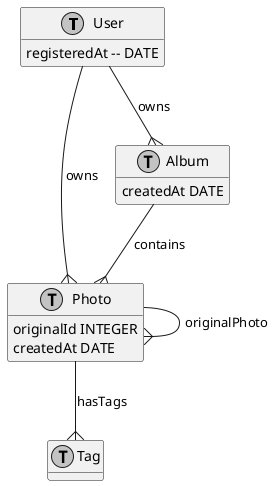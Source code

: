@startuml "ANIPHOTO DATABASE DESIGN"

!define TABLE_BORDERCOLOR DarkSlateGray
!define TABLE_HEADERCOLOR LightSteelBlue
!define TABLE_ROWSCOLOR White
!define TABLE_FONTCOLOR Black

!define PK_BORDERCOLOR DarkSlateGray
!define PK_BACKGROUNDCOLOR LightGreen
!define PK_FONTCOLOR Black

!define FK_BORDERCOLOR DarkSlateGray
!define FK_BACKGROUNDCOLOR LightYellow
!define FK_FONTCOLOR Black

!define COL_BORDERCOLOR DarkSlateGray
!define COL_BACKGROUNDCOLOR White
!define COL_FONTCOLOR Black

skinparam shadowing false
skinparam monochrome true

!define TABLE(name,desc) class name as "desc" << (T,#FFAAAA) >>
!define PRIMARY_KEY(column) column << (PK,#AAFFAA) >>
!define FOREIGN_KEY(column) column << (FK,#FFFFAA) >>
!define COLUMN(column) column

hide methods
hide stereotypes

' Define tables
TABLE(User, "User") {
  PRIMARY_KEY(id) INTEGER
  COLUMN(username) -- VARCHAR(255)
  COLUMN(hashPassword) -- VARCHAR(255)
  COLUMN(email) -- VARCHAR(255)
  COLUMN(registeredAt) -- DATE
}

TABLE(Photo, "Photo") {
  PRIMARY_KEY(id) INTEGER
  FOREIGN_KEY(createdBy) INTEGER
  COLUMN(originalId) INTEGER
  COLUMN(title) VARCHAR(255)
  COLUMN(imageUrl) VARCHAR(255)
  COLUMN(createdAt) DATE
}

TABLE(Album, "Album") {
  PRIMARY_KEY(id) INTEGER
  FOREIGN_KEY(createdBy) INTEGER
  COLUMN(name) VARCHAR(255)
  COLUMN(createdAt) DATE
}

TABLE(Tag, "Tag") {
  PRIMARY_KEY(id) INTEGER
  COLUMN(name) VARCHAR(255)
}

' Define relationships
User --{ Photo : owns
User --{ Album : owns
Photo --{ Tag : hasTags
Album --{ Photo : contains
Photo --{ Photo : originalPhoto

@enduml